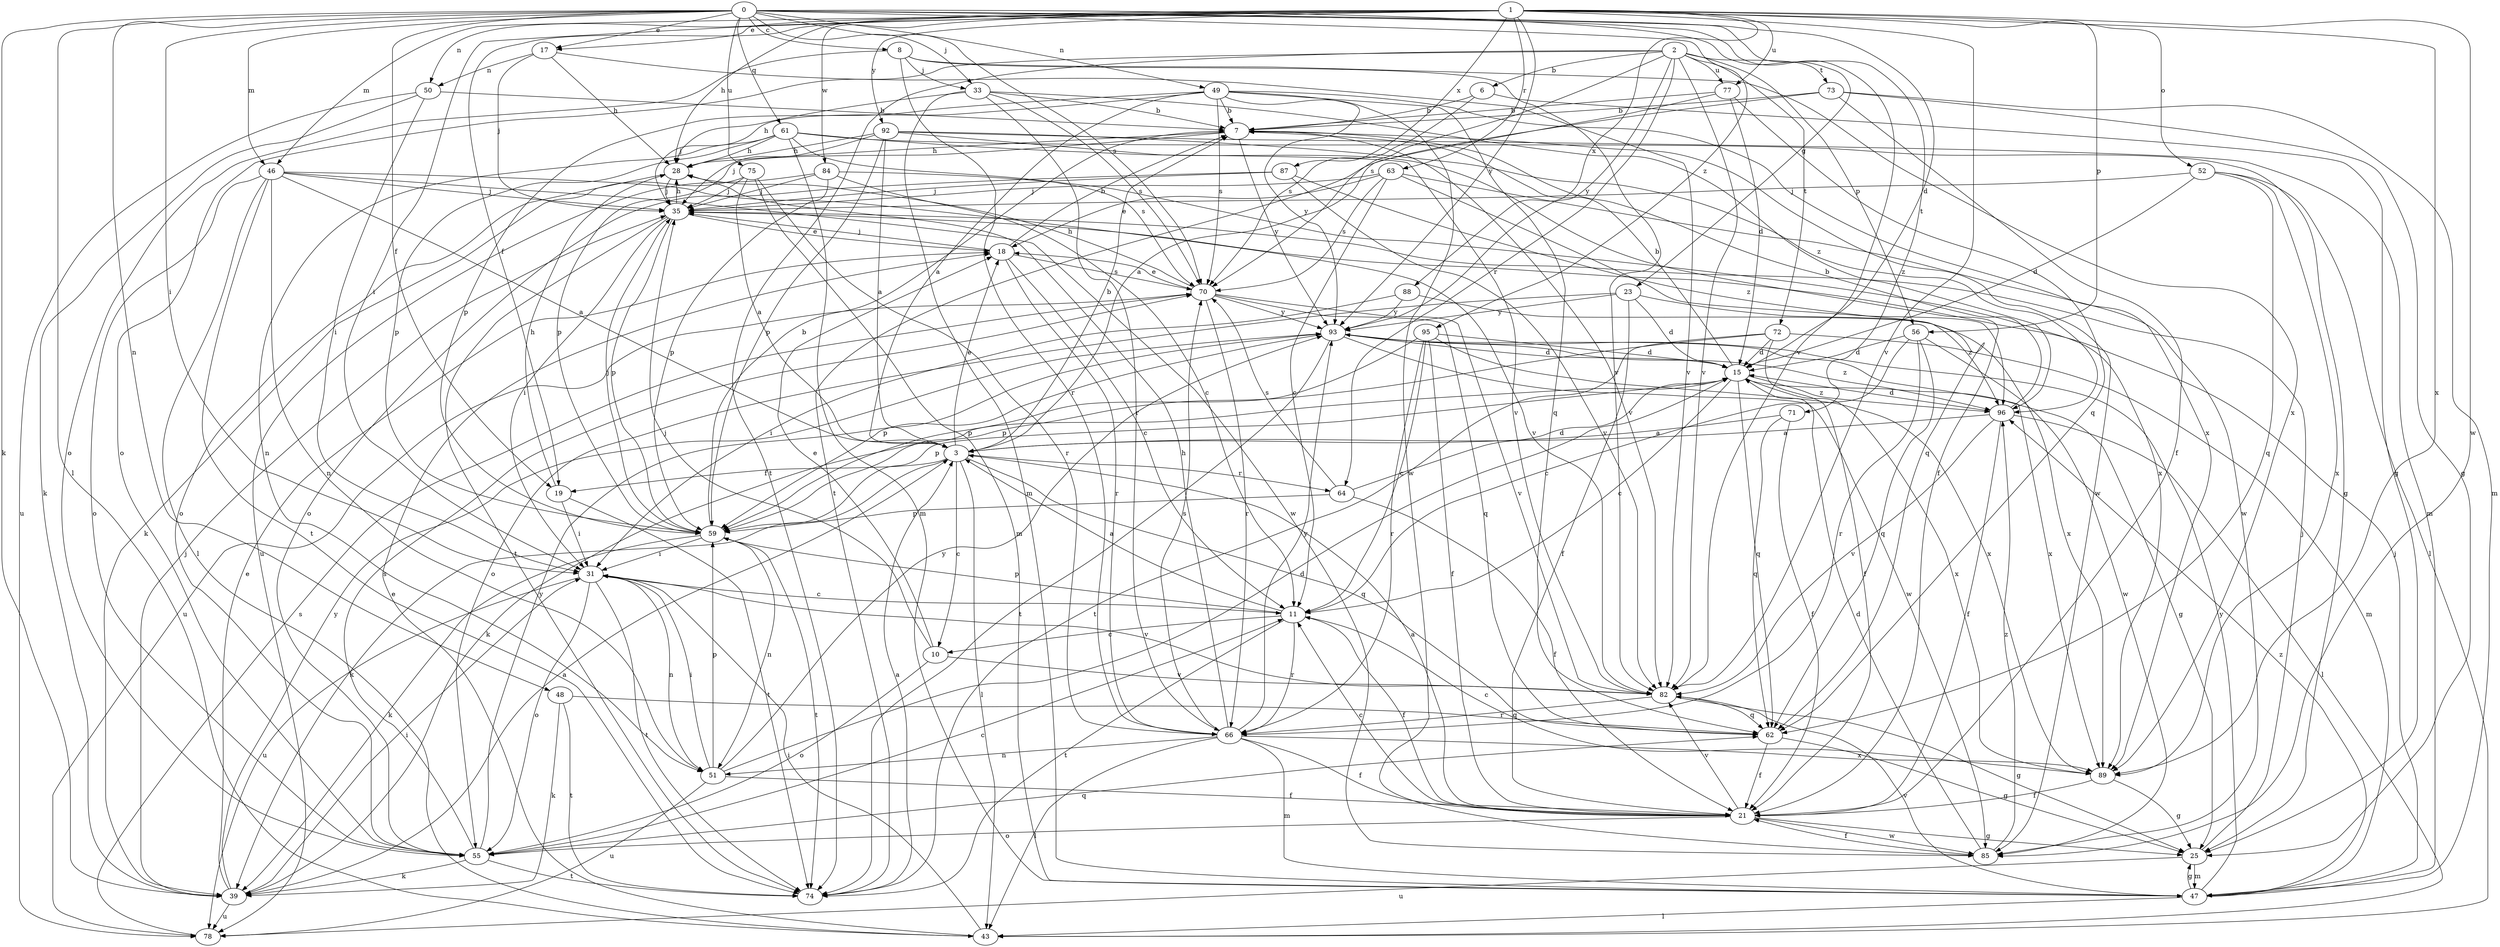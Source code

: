 strict digraph  {
0;
1;
2;
3;
6;
7;
8;
10;
11;
15;
17;
18;
19;
21;
23;
25;
28;
31;
33;
35;
39;
43;
46;
47;
48;
49;
50;
51;
52;
55;
56;
59;
61;
62;
63;
64;
66;
70;
71;
72;
73;
74;
75;
77;
78;
82;
84;
85;
87;
88;
89;
92;
93;
95;
96;
0 -> 8  [label=c];
0 -> 15  [label=d];
0 -> 17  [label=e];
0 -> 19  [label=f];
0 -> 23  [label=g];
0 -> 31  [label=i];
0 -> 33  [label=j];
0 -> 39  [label=k];
0 -> 43  [label=l];
0 -> 46  [label=m];
0 -> 48  [label=n];
0 -> 49  [label=n];
0 -> 61  [label=q];
0 -> 70  [label=s];
0 -> 71  [label=t];
0 -> 75  [label=u];
0 -> 82  [label=v];
0 -> 95  [label=z];
1 -> 17  [label=e];
1 -> 19  [label=f];
1 -> 28  [label=h];
1 -> 31  [label=i];
1 -> 46  [label=m];
1 -> 50  [label=n];
1 -> 52  [label=o];
1 -> 56  [label=p];
1 -> 63  [label=r];
1 -> 77  [label=u];
1 -> 82  [label=v];
1 -> 84  [label=w];
1 -> 85  [label=w];
1 -> 87  [label=x];
1 -> 88  [label=x];
1 -> 89  [label=x];
1 -> 92  [label=y];
1 -> 93  [label=y];
2 -> 6  [label=b];
2 -> 55  [label=o];
2 -> 56  [label=p];
2 -> 64  [label=r];
2 -> 70  [label=s];
2 -> 72  [label=t];
2 -> 73  [label=t];
2 -> 74  [label=t];
2 -> 77  [label=u];
2 -> 82  [label=v];
2 -> 93  [label=y];
3 -> 7  [label=b];
3 -> 10  [label=c];
3 -> 18  [label=e];
3 -> 19  [label=f];
3 -> 39  [label=k];
3 -> 43  [label=l];
3 -> 62  [label=q];
3 -> 64  [label=r];
6 -> 7  [label=b];
6 -> 25  [label=g];
6 -> 70  [label=s];
7 -> 28  [label=h];
7 -> 59  [label=p];
7 -> 82  [label=v];
7 -> 85  [label=w];
7 -> 93  [label=y];
8 -> 33  [label=j];
8 -> 55  [label=o];
8 -> 66  [label=r];
8 -> 82  [label=v];
8 -> 89  [label=x];
10 -> 18  [label=e];
10 -> 35  [label=j];
10 -> 55  [label=o];
10 -> 82  [label=v];
11 -> 3  [label=a];
11 -> 10  [label=c];
11 -> 21  [label=f];
11 -> 59  [label=p];
11 -> 66  [label=r];
11 -> 74  [label=t];
15 -> 7  [label=b];
15 -> 11  [label=c];
15 -> 25  [label=g];
15 -> 39  [label=k];
15 -> 59  [label=p];
15 -> 62  [label=q];
15 -> 89  [label=x];
15 -> 96  [label=z];
17 -> 28  [label=h];
17 -> 35  [label=j];
17 -> 50  [label=n];
17 -> 82  [label=v];
18 -> 7  [label=b];
18 -> 11  [label=c];
18 -> 35  [label=j];
18 -> 66  [label=r];
18 -> 70  [label=s];
19 -> 28  [label=h];
19 -> 31  [label=i];
19 -> 74  [label=t];
21 -> 3  [label=a];
21 -> 11  [label=c];
21 -> 25  [label=g];
21 -> 55  [label=o];
21 -> 82  [label=v];
21 -> 85  [label=w];
23 -> 15  [label=d];
23 -> 21  [label=f];
23 -> 55  [label=o];
23 -> 93  [label=y];
23 -> 96  [label=z];
25 -> 35  [label=j];
25 -> 47  [label=m];
25 -> 78  [label=u];
28 -> 35  [label=j];
28 -> 55  [label=o];
31 -> 11  [label=c];
31 -> 51  [label=n];
31 -> 55  [label=o];
31 -> 74  [label=t];
31 -> 78  [label=u];
31 -> 82  [label=v];
33 -> 7  [label=b];
33 -> 28  [label=h];
33 -> 47  [label=m];
33 -> 66  [label=r];
33 -> 70  [label=s];
33 -> 96  [label=z];
35 -> 18  [label=e];
35 -> 28  [label=h];
35 -> 31  [label=i];
35 -> 59  [label=p];
35 -> 74  [label=t];
39 -> 3  [label=a];
39 -> 18  [label=e];
39 -> 31  [label=i];
39 -> 35  [label=j];
39 -> 78  [label=u];
39 -> 93  [label=y];
43 -> 18  [label=e];
43 -> 31  [label=i];
46 -> 3  [label=a];
46 -> 35  [label=j];
46 -> 43  [label=l];
46 -> 51  [label=n];
46 -> 55  [label=o];
46 -> 74  [label=t];
46 -> 82  [label=v];
46 -> 85  [label=w];
47 -> 25  [label=g];
47 -> 35  [label=j];
47 -> 43  [label=l];
47 -> 82  [label=v];
47 -> 93  [label=y];
47 -> 96  [label=z];
48 -> 39  [label=k];
48 -> 62  [label=q];
48 -> 74  [label=t];
49 -> 3  [label=a];
49 -> 7  [label=b];
49 -> 35  [label=j];
49 -> 59  [label=p];
49 -> 62  [label=q];
49 -> 70  [label=s];
49 -> 85  [label=w];
49 -> 89  [label=x];
49 -> 93  [label=y];
50 -> 7  [label=b];
50 -> 31  [label=i];
50 -> 39  [label=k];
50 -> 78  [label=u];
51 -> 15  [label=d];
51 -> 21  [label=f];
51 -> 31  [label=i];
51 -> 59  [label=p];
51 -> 78  [label=u];
51 -> 93  [label=y];
52 -> 15  [label=d];
52 -> 35  [label=j];
52 -> 43  [label=l];
52 -> 62  [label=q];
52 -> 89  [label=x];
55 -> 11  [label=c];
55 -> 39  [label=k];
55 -> 62  [label=q];
55 -> 70  [label=s];
55 -> 74  [label=t];
55 -> 93  [label=y];
56 -> 11  [label=c];
56 -> 15  [label=d];
56 -> 62  [label=q];
56 -> 66  [label=r];
56 -> 85  [label=w];
59 -> 7  [label=b];
59 -> 31  [label=i];
59 -> 35  [label=j];
59 -> 39  [label=k];
59 -> 51  [label=n];
59 -> 74  [label=t];
61 -> 25  [label=g];
61 -> 28  [label=h];
61 -> 47  [label=m];
61 -> 51  [label=n];
61 -> 59  [label=p];
61 -> 70  [label=s];
61 -> 82  [label=v];
62 -> 21  [label=f];
62 -> 25  [label=g];
63 -> 11  [label=c];
63 -> 18  [label=e];
63 -> 35  [label=j];
63 -> 62  [label=q];
63 -> 70  [label=s];
63 -> 85  [label=w];
64 -> 15  [label=d];
64 -> 21  [label=f];
64 -> 59  [label=p];
64 -> 70  [label=s];
66 -> 21  [label=f];
66 -> 28  [label=h];
66 -> 43  [label=l];
66 -> 47  [label=m];
66 -> 51  [label=n];
66 -> 70  [label=s];
66 -> 89  [label=x];
66 -> 93  [label=y];
70 -> 18  [label=e];
70 -> 28  [label=h];
70 -> 62  [label=q];
70 -> 66  [label=r];
70 -> 78  [label=u];
70 -> 82  [label=v];
70 -> 93  [label=y];
71 -> 3  [label=a];
71 -> 21  [label=f];
71 -> 62  [label=q];
72 -> 15  [label=d];
72 -> 21  [label=f];
72 -> 47  [label=m];
72 -> 59  [label=p];
72 -> 74  [label=t];
73 -> 7  [label=b];
73 -> 21  [label=f];
73 -> 25  [label=g];
73 -> 47  [label=m];
73 -> 74  [label=t];
74 -> 3  [label=a];
75 -> 3  [label=a];
75 -> 35  [label=j];
75 -> 39  [label=k];
75 -> 47  [label=m];
75 -> 66  [label=r];
77 -> 3  [label=a];
77 -> 7  [label=b];
77 -> 15  [label=d];
77 -> 62  [label=q];
78 -> 70  [label=s];
82 -> 25  [label=g];
82 -> 62  [label=q];
82 -> 66  [label=r];
84 -> 11  [label=c];
84 -> 35  [label=j];
84 -> 59  [label=p];
84 -> 78  [label=u];
84 -> 89  [label=x];
85 -> 15  [label=d];
85 -> 21  [label=f];
85 -> 96  [label=z];
87 -> 35  [label=j];
87 -> 55  [label=o];
87 -> 82  [label=v];
87 -> 96  [label=z];
88 -> 31  [label=i];
88 -> 89  [label=x];
88 -> 93  [label=y];
89 -> 11  [label=c];
89 -> 21  [label=f];
89 -> 25  [label=g];
92 -> 3  [label=a];
92 -> 21  [label=f];
92 -> 28  [label=h];
92 -> 35  [label=j];
92 -> 47  [label=m];
92 -> 59  [label=p];
92 -> 96  [label=z];
93 -> 15  [label=d];
93 -> 59  [label=p];
93 -> 74  [label=t];
93 -> 85  [label=w];
93 -> 89  [label=x];
93 -> 96  [label=z];
95 -> 11  [label=c];
95 -> 15  [label=d];
95 -> 21  [label=f];
95 -> 59  [label=p];
95 -> 66  [label=r];
95 -> 89  [label=x];
96 -> 3  [label=a];
96 -> 7  [label=b];
96 -> 15  [label=d];
96 -> 21  [label=f];
96 -> 43  [label=l];
96 -> 82  [label=v];
}
